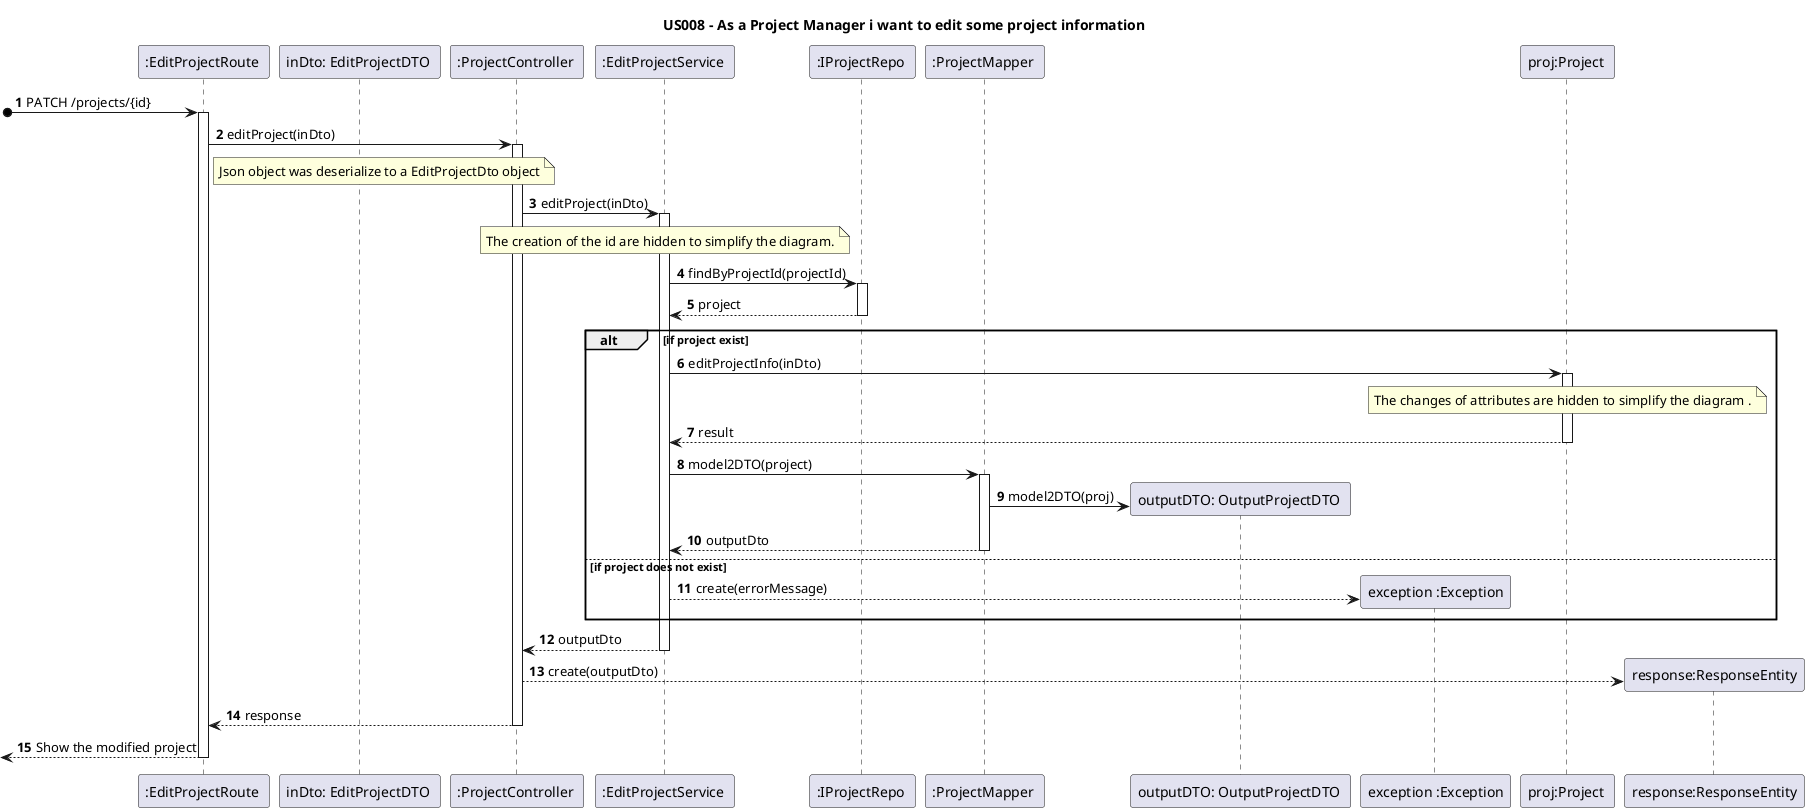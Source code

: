 @startuml
'https://plantuml.com/class-diagram

title US008 - As a Project Manager i want to edit some project information

autoactivate on
autonumber


participant ":EditProjectRoute " as route
participant "inDto: EditProjectDTO " as inDto
participant ":ProjectController " as controller
participant ":EditProjectService " as service
participant ":IProjectRepo " as store
participant ":ProjectMapper " as mapper
participant "outputDTO: OutputProjectDTO " as dto
participant "exception :Exception" as exc
participant "proj:Project " as project
participant "response:ResponseEntity" as json


[o->  route: PATCH /projects/{id}
route -> controller: editProject(inDto)

note right route: Json object was deserialize to a EditProjectDto object

controller -> service: editProject(inDto)

note over service : The creation of the id are hidden to simplify the diagram.

service -> store: findByProjectId(projectId)

store --> service: project

alt if project exist

service -> project: editProjectInfo(inDto)

note over project : The changes of attributes are hidden to simplify the diagram .

project --> service : result

service -> mapper: model2DTO(project)

mapper -> dto**: model2DTO(proj)

mapper --> service: outputDto

else if project does not exist
service --> exc** : create(errorMessage)

end

service --> controller: outputDto

controller --> json**: create(outputDto)

controller --> route: response


[<-- route: Show the modified project

@enduml

